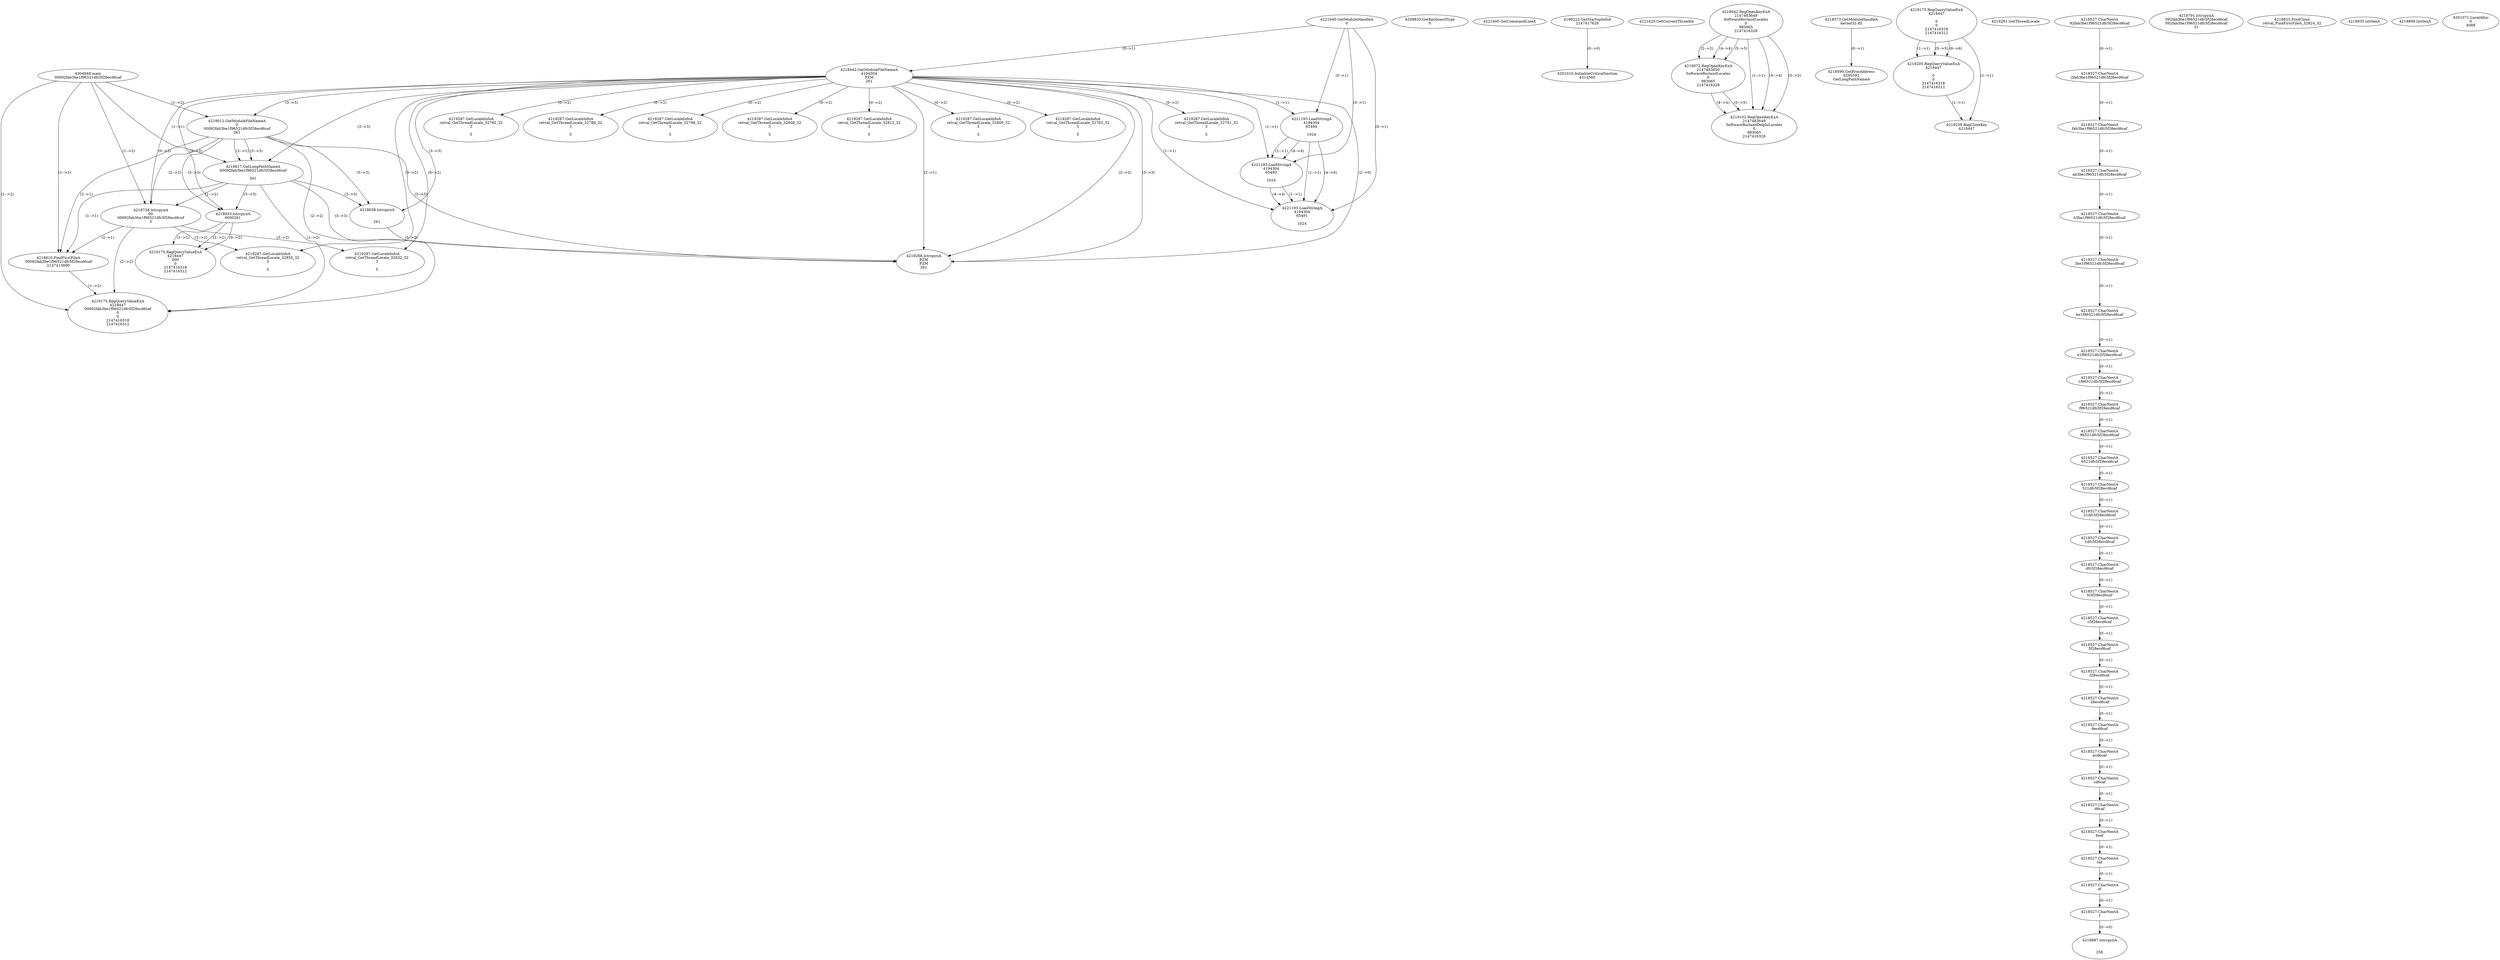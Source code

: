 // Global SCDG with merge call
digraph {
	0 [label="4304948.main
00092fab3be1f96521dfc5f28ecd6caf"]
	1 [label="4221640.GetModuleHandleA
0"]
	2 [label="4208833.GetKeyboardType
0"]
	3 [label="4221400.GetCommandLineA
"]
	4 [label="4199222.GetStartupInfoA
2147417628"]
	5 [label="4221420.GetCurrentThreadId
"]
	6 [label="4218442.GetModuleFileNameA
4194304
PZM
261"]
	1 -> 6 [label="(0-->1)"]
	7 [label="4219012.GetModuleFileNameA
0
00092fab3be1f96521dfc5f28ecd6caf
261"]
	0 -> 7 [label="(1-->2)"]
	6 -> 7 [label="(3-->3)"]
	8 [label="4219042.RegOpenKeyExA
2147483649
Software\Borland\Locales
0
983065
2147416328"]
	9 [label="4219072.RegOpenKeyExA
2147483650
Software\Borland\Locales
0
983065
2147416328"]
	8 -> 9 [label="(2-->2)"]
	8 -> 9 [label="(4-->4)"]
	8 -> 9 [label="(5-->5)"]
	10 [label="4219102.RegOpenKeyExA
2147483649
Software\Borland\Delphi\Locales
0
983065
2147416328"]
	8 -> 10 [label="(1-->1)"]
	8 -> 10 [label="(4-->4)"]
	9 -> 10 [label="(4-->4)"]
	8 -> 10 [label="(5-->5)"]
	9 -> 10 [label="(5-->5)"]
	11 [label="4218573.GetModuleHandleA
kernel32.dll"]
	12 [label="4218590.GetProcAddress
6295592
GetLongPathNameA"]
	11 -> 12 [label="(0-->1)"]
	13 [label="4218617.GetLongPathNameA
00092fab3be1f96521dfc5f28ecd6caf

261"]
	0 -> 13 [label="(1-->1)"]
	7 -> 13 [label="(2-->1)"]
	6 -> 13 [label="(3-->3)"]
	7 -> 13 [label="(3-->3)"]
	14 [label="4218638.lstrcpynA


261"]
	6 -> 14 [label="(3-->3)"]
	7 -> 14 [label="(3-->3)"]
	13 -> 14 [label="(3-->3)"]
	15 [label="4219175.RegQueryValueExA
4218447

0
0
2147416318
2147416312"]
	16 [label="4219205.RegQueryValueExA
4218447

0
0
2147416318
2147416312"]
	15 -> 16 [label="(1-->1)"]
	15 -> 16 [label="(5-->5)"]
	15 -> 16 [label="(6-->6)"]
	17 [label="4219239.RegCloseKey
4218447"]
	15 -> 17 [label="(1-->1)"]
	16 -> 17 [label="(1-->1)"]
	18 [label="4219268.lstrcpynA
PZM
PZM
261"]
	6 -> 18 [label="(2-->1)"]
	6 -> 18 [label="(2-->2)"]
	6 -> 18 [label="(3-->3)"]
	7 -> 18 [label="(3-->3)"]
	13 -> 18 [label="(3-->3)"]
	14 -> 18 [label="(3-->3)"]
	6 -> 18 [label="(2-->0)"]
	19 [label="4219281.GetThreadLocale
"]
	20 [label="4219287.GetLocaleInfoA
retval_GetThreadLocale_32791_32
3

5"]
	6 -> 20 [label="(0-->2)"]
	21 [label="4221193.LoadStringA
4194304
65494

1024"]
	1 -> 21 [label="(0-->1)"]
	6 -> 21 [label="(1-->1)"]
	22 [label="4221193.LoadStringA
4194304
65493

1024"]
	1 -> 22 [label="(0-->1)"]
	6 -> 22 [label="(1-->1)"]
	21 -> 22 [label="(1-->1)"]
	21 -> 22 [label="(4-->4)"]
	23 [label="4221193.LoadStringA
4194304
65491

1024"]
	1 -> 23 [label="(0-->1)"]
	6 -> 23 [label="(1-->1)"]
	21 -> 23 [label="(1-->1)"]
	22 -> 23 [label="(1-->1)"]
	21 -> 23 [label="(4-->4)"]
	22 -> 23 [label="(4-->4)"]
	24 [label="4218738.lstrcpynA
00
00092fab3be1f96521dfc5f28ecd6caf
3"]
	0 -> 24 [label="(1-->2)"]
	7 -> 24 [label="(2-->2)"]
	13 -> 24 [label="(1-->2)"]
	6 -> 24 [label="(0-->3)"]
	25 [label="4218527.CharNextA
92fab3be1f96521dfc5f28ecd6caf"]
	26 [label="4218527.CharNextA
2fab3be1f96521dfc5f28ecd6caf"]
	25 -> 26 [label="(0-->1)"]
	27 [label="4218527.CharNextA
fab3be1f96521dfc5f28ecd6caf"]
	26 -> 27 [label="(0-->1)"]
	28 [label="4218527.CharNextA
ab3be1f96521dfc5f28ecd6caf"]
	27 -> 28 [label="(0-->1)"]
	29 [label="4218527.CharNextA
b3be1f96521dfc5f28ecd6caf"]
	28 -> 29 [label="(0-->1)"]
	30 [label="4218527.CharNextA
3be1f96521dfc5f28ecd6caf"]
	29 -> 30 [label="(0-->1)"]
	31 [label="4218527.CharNextA
be1f96521dfc5f28ecd6caf"]
	30 -> 31 [label="(0-->1)"]
	32 [label="4218527.CharNextA
e1f96521dfc5f28ecd6caf"]
	31 -> 32 [label="(0-->1)"]
	33 [label="4218527.CharNextA
1f96521dfc5f28ecd6caf"]
	32 -> 33 [label="(0-->1)"]
	34 [label="4218527.CharNextA
f96521dfc5f28ecd6caf"]
	33 -> 34 [label="(0-->1)"]
	35 [label="4218527.CharNextA
96521dfc5f28ecd6caf"]
	34 -> 35 [label="(0-->1)"]
	36 [label="4218527.CharNextA
6521dfc5f28ecd6caf"]
	35 -> 36 [label="(0-->1)"]
	37 [label="4218527.CharNextA
521dfc5f28ecd6caf"]
	36 -> 37 [label="(0-->1)"]
	38 [label="4218527.CharNextA
21dfc5f28ecd6caf"]
	37 -> 38 [label="(0-->1)"]
	39 [label="4218527.CharNextA
1dfc5f28ecd6caf"]
	38 -> 39 [label="(0-->1)"]
	40 [label="4218527.CharNextA
dfc5f28ecd6caf"]
	39 -> 40 [label="(0-->1)"]
	41 [label="4218527.CharNextA
fc5f28ecd6caf"]
	40 -> 41 [label="(0-->1)"]
	42 [label="4218527.CharNextA
c5f28ecd6caf"]
	41 -> 42 [label="(0-->1)"]
	43 [label="4218527.CharNextA
5f28ecd6caf"]
	42 -> 43 [label="(0-->1)"]
	44 [label="4218527.CharNextA
f28ecd6caf"]
	43 -> 44 [label="(0-->1)"]
	45 [label="4218527.CharNextA
28ecd6caf"]
	44 -> 45 [label="(0-->1)"]
	46 [label="4218527.CharNextA
8ecd6caf"]
	45 -> 46 [label="(0-->1)"]
	47 [label="4218527.CharNextA
ecd6caf"]
	46 -> 47 [label="(0-->1)"]
	48 [label="4218527.CharNextA
cd6caf"]
	47 -> 48 [label="(0-->1)"]
	49 [label="4218527.CharNextA
d6caf"]
	48 -> 49 [label="(0-->1)"]
	50 [label="4218527.CharNextA
6caf"]
	49 -> 50 [label="(0-->1)"]
	51 [label="4218527.CharNextA
caf"]
	50 -> 51 [label="(0-->1)"]
	52 [label="4218527.CharNextA
af"]
	51 -> 52 [label="(0-->1)"]
	53 [label="4218527.CharNextA
f"]
	52 -> 53 [label="(0-->1)"]
	54 [label="4218791.lstrcpynA
092fab3be1f96521dfc5f28ecd6caf
092fab3be1f96521dfc5f28ecd6caf
31"]
	55 [label="4218810.FindFirstFileA
00092fab3be1f96521dfc5f28ecd6caf
2147415690"]
	0 -> 55 [label="(1-->1)"]
	7 -> 55 [label="(2-->1)"]
	13 -> 55 [label="(1-->1)"]
	24 -> 55 [label="(2-->1)"]
	56 [label="4218823.FindClose
retval_FindFirstFileA_32824_32"]
	57 [label="4218835.lstrlenA
"]
	58 [label="4218887.lstrcpynA


258"]
	53 -> 58 [label="(0-->0)"]
	59 [label="4218899.lstrlenA
"]
	60 [label="4218933.lstrcpynA
00\
00\
261"]
	6 -> 60 [label="(3-->3)"]
	7 -> 60 [label="(3-->3)"]
	13 -> 60 [label="(3-->3)"]
	61 [label="4219175.RegQueryValueExA
4218447
00\
0
0
2147416318
2147416312"]
	60 -> 61 [label="(1-->2)"]
	60 -> 61 [label="(2-->2)"]
	60 -> 61 [label="(0-->2)"]
	62 [label="4219287.GetLocaleInfoA
retval_GetThreadLocale_32855_32
3

5"]
	6 -> 62 [label="(0-->2)"]
	24 -> 62 [label="(3-->2)"]
	63 [label="4219175.RegQueryValueExA
4218447
00092fab3be1f96521dfc5f28ecd6caf
0
0
2147416318
2147416312"]
	0 -> 63 [label="(1-->2)"]
	7 -> 63 [label="(2-->2)"]
	13 -> 63 [label="(1-->2)"]
	24 -> 63 [label="(2-->2)"]
	55 -> 63 [label="(1-->2)"]
	64 [label="4219287.GetLocaleInfoA
retval_GetThreadLocale_32832_32
3

5"]
	6 -> 64 [label="(0-->2)"]
	24 -> 64 [label="(3-->2)"]
	65 [label="4201010.InitializeCriticalSection
4314560"]
	4 -> 65 [label="(0-->0)"]
	66 [label="4201071.LocalAlloc
0
4088"]
	67 [label="4219287.GetLocaleInfoA
retval_GetThreadLocale_32782_32
3

5"]
	6 -> 67 [label="(0-->2)"]
	68 [label="4219287.GetLocaleInfoA
retval_GetThreadLocale_32788_32
3

5"]
	6 -> 68 [label="(0-->2)"]
	69 [label="4219287.GetLocaleInfoA
retval_GetThreadLocale_32798_32
3

5"]
	6 -> 69 [label="(0-->2)"]
	70 [label="4219287.GetLocaleInfoA
retval_GetThreadLocale_32808_32
3

5"]
	6 -> 70 [label="(0-->2)"]
	71 [label="4219287.GetLocaleInfoA
retval_GetThreadLocale_32812_32
3

5"]
	6 -> 71 [label="(0-->2)"]
	72 [label="4219287.GetLocaleInfoA
retval_GetThreadLocale_32800_32
3

5"]
	6 -> 72 [label="(0-->2)"]
	73 [label="4219287.GetLocaleInfoA
retval_GetThreadLocale_32783_32
3

5"]
	6 -> 73 [label="(0-->2)"]
}
